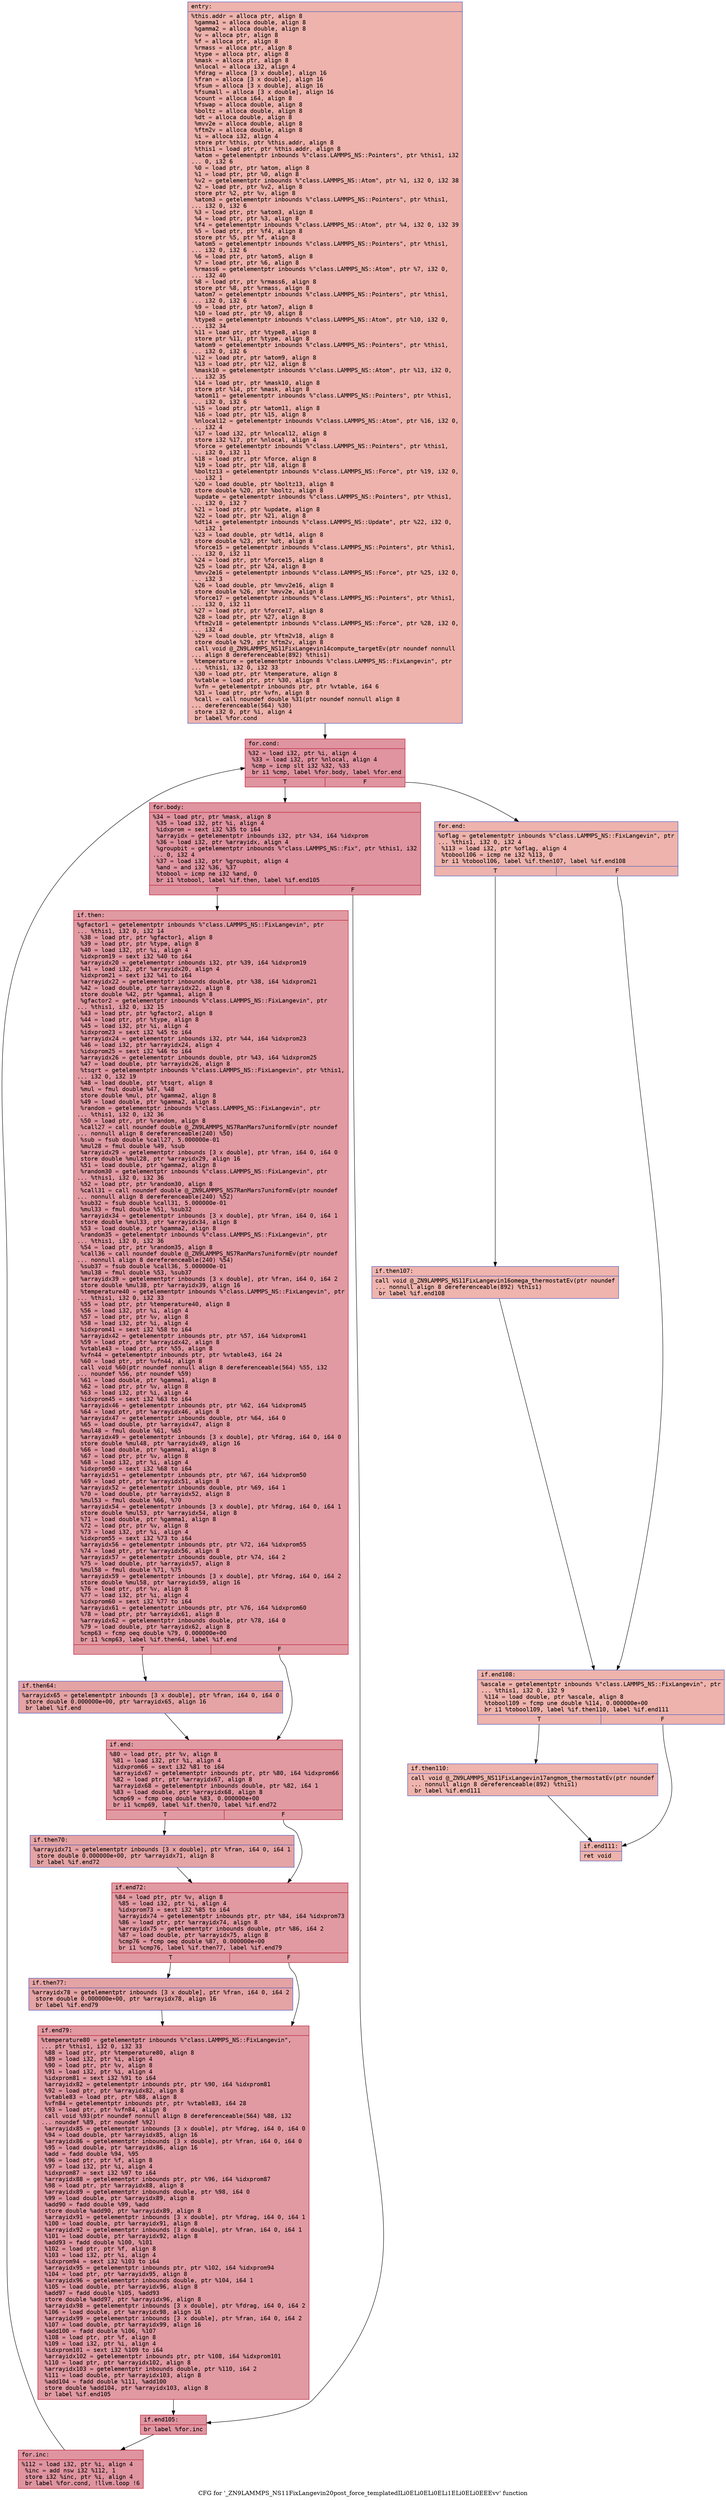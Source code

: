 digraph "CFG for '_ZN9LAMMPS_NS11FixLangevin20post_force_templatedILi0ELi0ELi0ELi1ELi0ELi0EEEvv' function" {
	label="CFG for '_ZN9LAMMPS_NS11FixLangevin20post_force_templatedILi0ELi0ELi0ELi1ELi0ELi0EEEvv' function";

	Node0x55e6b22e0e00 [shape=record,color="#3d50c3ff", style=filled, fillcolor="#d6524470" fontname="Courier",label="{entry:\l|  %this.addr = alloca ptr, align 8\l  %gamma1 = alloca double, align 8\l  %gamma2 = alloca double, align 8\l  %v = alloca ptr, align 8\l  %f = alloca ptr, align 8\l  %rmass = alloca ptr, align 8\l  %type = alloca ptr, align 8\l  %mask = alloca ptr, align 8\l  %nlocal = alloca i32, align 4\l  %fdrag = alloca [3 x double], align 16\l  %fran = alloca [3 x double], align 16\l  %fsum = alloca [3 x double], align 16\l  %fsumall = alloca [3 x double], align 16\l  %count = alloca i64, align 8\l  %fswap = alloca double, align 8\l  %boltz = alloca double, align 8\l  %dt = alloca double, align 8\l  %mvv2e = alloca double, align 8\l  %ftm2v = alloca double, align 8\l  %i = alloca i32, align 4\l  store ptr %this, ptr %this.addr, align 8\l  %this1 = load ptr, ptr %this.addr, align 8\l  %atom = getelementptr inbounds %\"class.LAMMPS_NS::Pointers\", ptr %this1, i32\l... 0, i32 6\l  %0 = load ptr, ptr %atom, align 8\l  %1 = load ptr, ptr %0, align 8\l  %v2 = getelementptr inbounds %\"class.LAMMPS_NS::Atom\", ptr %1, i32 0, i32 38\l  %2 = load ptr, ptr %v2, align 8\l  store ptr %2, ptr %v, align 8\l  %atom3 = getelementptr inbounds %\"class.LAMMPS_NS::Pointers\", ptr %this1,\l... i32 0, i32 6\l  %3 = load ptr, ptr %atom3, align 8\l  %4 = load ptr, ptr %3, align 8\l  %f4 = getelementptr inbounds %\"class.LAMMPS_NS::Atom\", ptr %4, i32 0, i32 39\l  %5 = load ptr, ptr %f4, align 8\l  store ptr %5, ptr %f, align 8\l  %atom5 = getelementptr inbounds %\"class.LAMMPS_NS::Pointers\", ptr %this1,\l... i32 0, i32 6\l  %6 = load ptr, ptr %atom5, align 8\l  %7 = load ptr, ptr %6, align 8\l  %rmass6 = getelementptr inbounds %\"class.LAMMPS_NS::Atom\", ptr %7, i32 0,\l... i32 40\l  %8 = load ptr, ptr %rmass6, align 8\l  store ptr %8, ptr %rmass, align 8\l  %atom7 = getelementptr inbounds %\"class.LAMMPS_NS::Pointers\", ptr %this1,\l... i32 0, i32 6\l  %9 = load ptr, ptr %atom7, align 8\l  %10 = load ptr, ptr %9, align 8\l  %type8 = getelementptr inbounds %\"class.LAMMPS_NS::Atom\", ptr %10, i32 0,\l... i32 34\l  %11 = load ptr, ptr %type8, align 8\l  store ptr %11, ptr %type, align 8\l  %atom9 = getelementptr inbounds %\"class.LAMMPS_NS::Pointers\", ptr %this1,\l... i32 0, i32 6\l  %12 = load ptr, ptr %atom9, align 8\l  %13 = load ptr, ptr %12, align 8\l  %mask10 = getelementptr inbounds %\"class.LAMMPS_NS::Atom\", ptr %13, i32 0,\l... i32 35\l  %14 = load ptr, ptr %mask10, align 8\l  store ptr %14, ptr %mask, align 8\l  %atom11 = getelementptr inbounds %\"class.LAMMPS_NS::Pointers\", ptr %this1,\l... i32 0, i32 6\l  %15 = load ptr, ptr %atom11, align 8\l  %16 = load ptr, ptr %15, align 8\l  %nlocal12 = getelementptr inbounds %\"class.LAMMPS_NS::Atom\", ptr %16, i32 0,\l... i32 4\l  %17 = load i32, ptr %nlocal12, align 8\l  store i32 %17, ptr %nlocal, align 4\l  %force = getelementptr inbounds %\"class.LAMMPS_NS::Pointers\", ptr %this1,\l... i32 0, i32 11\l  %18 = load ptr, ptr %force, align 8\l  %19 = load ptr, ptr %18, align 8\l  %boltz13 = getelementptr inbounds %\"class.LAMMPS_NS::Force\", ptr %19, i32 0,\l... i32 1\l  %20 = load double, ptr %boltz13, align 8\l  store double %20, ptr %boltz, align 8\l  %update = getelementptr inbounds %\"class.LAMMPS_NS::Pointers\", ptr %this1,\l... i32 0, i32 7\l  %21 = load ptr, ptr %update, align 8\l  %22 = load ptr, ptr %21, align 8\l  %dt14 = getelementptr inbounds %\"class.LAMMPS_NS::Update\", ptr %22, i32 0,\l... i32 1\l  %23 = load double, ptr %dt14, align 8\l  store double %23, ptr %dt, align 8\l  %force15 = getelementptr inbounds %\"class.LAMMPS_NS::Pointers\", ptr %this1,\l... i32 0, i32 11\l  %24 = load ptr, ptr %force15, align 8\l  %25 = load ptr, ptr %24, align 8\l  %mvv2e16 = getelementptr inbounds %\"class.LAMMPS_NS::Force\", ptr %25, i32 0,\l... i32 3\l  %26 = load double, ptr %mvv2e16, align 8\l  store double %26, ptr %mvv2e, align 8\l  %force17 = getelementptr inbounds %\"class.LAMMPS_NS::Pointers\", ptr %this1,\l... i32 0, i32 11\l  %27 = load ptr, ptr %force17, align 8\l  %28 = load ptr, ptr %27, align 8\l  %ftm2v18 = getelementptr inbounds %\"class.LAMMPS_NS::Force\", ptr %28, i32 0,\l... i32 4\l  %29 = load double, ptr %ftm2v18, align 8\l  store double %29, ptr %ftm2v, align 8\l  call void @_ZN9LAMMPS_NS11FixLangevin14compute_targetEv(ptr noundef nonnull\l... align 8 dereferenceable(892) %this1)\l  %temperature = getelementptr inbounds %\"class.LAMMPS_NS::FixLangevin\", ptr\l... %this1, i32 0, i32 33\l  %30 = load ptr, ptr %temperature, align 8\l  %vtable = load ptr, ptr %30, align 8\l  %vfn = getelementptr inbounds ptr, ptr %vtable, i64 6\l  %31 = load ptr, ptr %vfn, align 8\l  %call = call noundef double %31(ptr noundef nonnull align 8\l... dereferenceable(564) %30)\l  store i32 0, ptr %i, align 4\l  br label %for.cond\l}"];
	Node0x55e6b22e0e00 -> Node0x55e6b22ed970[tooltip="entry -> for.cond\nProbability 100.00%" ];
	Node0x55e6b22ed970 [shape=record,color="#b70d28ff", style=filled, fillcolor="#b70d2870" fontname="Courier",label="{for.cond:\l|  %32 = load i32, ptr %i, align 4\l  %33 = load i32, ptr %nlocal, align 4\l  %cmp = icmp slt i32 %32, %33\l  br i1 %cmp, label %for.body, label %for.end\l|{<s0>T|<s1>F}}"];
	Node0x55e6b22ed970:s0 -> Node0x55e6b22eadf0[tooltip="for.cond -> for.body\nProbability 96.88%" ];
	Node0x55e6b22ed970:s1 -> Node0x55e6b22eae70[tooltip="for.cond -> for.end\nProbability 3.12%" ];
	Node0x55e6b22eadf0 [shape=record,color="#b70d28ff", style=filled, fillcolor="#b70d2870" fontname="Courier",label="{for.body:\l|  %34 = load ptr, ptr %mask, align 8\l  %35 = load i32, ptr %i, align 4\l  %idxprom = sext i32 %35 to i64\l  %arrayidx = getelementptr inbounds i32, ptr %34, i64 %idxprom\l  %36 = load i32, ptr %arrayidx, align 4\l  %groupbit = getelementptr inbounds %\"class.LAMMPS_NS::Fix\", ptr %this1, i32\l... 0, i32 4\l  %37 = load i32, ptr %groupbit, align 4\l  %and = and i32 %36, %37\l  %tobool = icmp ne i32 %and, 0\l  br i1 %tobool, label %if.then, label %if.end105\l|{<s0>T|<s1>F}}"];
	Node0x55e6b22eadf0:s0 -> Node0x55e6b22ee670[tooltip="for.body -> if.then\nProbability 62.50%" ];
	Node0x55e6b22eadf0:s1 -> Node0x55e6b22ee6e0[tooltip="for.body -> if.end105\nProbability 37.50%" ];
	Node0x55e6b22ee670 [shape=record,color="#b70d28ff", style=filled, fillcolor="#bb1b2c70" fontname="Courier",label="{if.then:\l|  %gfactor1 = getelementptr inbounds %\"class.LAMMPS_NS::FixLangevin\", ptr\l... %this1, i32 0, i32 14\l  %38 = load ptr, ptr %gfactor1, align 8\l  %39 = load ptr, ptr %type, align 8\l  %40 = load i32, ptr %i, align 4\l  %idxprom19 = sext i32 %40 to i64\l  %arrayidx20 = getelementptr inbounds i32, ptr %39, i64 %idxprom19\l  %41 = load i32, ptr %arrayidx20, align 4\l  %idxprom21 = sext i32 %41 to i64\l  %arrayidx22 = getelementptr inbounds double, ptr %38, i64 %idxprom21\l  %42 = load double, ptr %arrayidx22, align 8\l  store double %42, ptr %gamma1, align 8\l  %gfactor2 = getelementptr inbounds %\"class.LAMMPS_NS::FixLangevin\", ptr\l... %this1, i32 0, i32 15\l  %43 = load ptr, ptr %gfactor2, align 8\l  %44 = load ptr, ptr %type, align 8\l  %45 = load i32, ptr %i, align 4\l  %idxprom23 = sext i32 %45 to i64\l  %arrayidx24 = getelementptr inbounds i32, ptr %44, i64 %idxprom23\l  %46 = load i32, ptr %arrayidx24, align 4\l  %idxprom25 = sext i32 %46 to i64\l  %arrayidx26 = getelementptr inbounds double, ptr %43, i64 %idxprom25\l  %47 = load double, ptr %arrayidx26, align 8\l  %tsqrt = getelementptr inbounds %\"class.LAMMPS_NS::FixLangevin\", ptr %this1,\l... i32 0, i32 19\l  %48 = load double, ptr %tsqrt, align 8\l  %mul = fmul double %47, %48\l  store double %mul, ptr %gamma2, align 8\l  %49 = load double, ptr %gamma2, align 8\l  %random = getelementptr inbounds %\"class.LAMMPS_NS::FixLangevin\", ptr\l... %this1, i32 0, i32 36\l  %50 = load ptr, ptr %random, align 8\l  %call27 = call noundef double @_ZN9LAMMPS_NS7RanMars7uniformEv(ptr noundef\l... nonnull align 8 dereferenceable(240) %50)\l  %sub = fsub double %call27, 5.000000e-01\l  %mul28 = fmul double %49, %sub\l  %arrayidx29 = getelementptr inbounds [3 x double], ptr %fran, i64 0, i64 0\l  store double %mul28, ptr %arrayidx29, align 16\l  %51 = load double, ptr %gamma2, align 8\l  %random30 = getelementptr inbounds %\"class.LAMMPS_NS::FixLangevin\", ptr\l... %this1, i32 0, i32 36\l  %52 = load ptr, ptr %random30, align 8\l  %call31 = call noundef double @_ZN9LAMMPS_NS7RanMars7uniformEv(ptr noundef\l... nonnull align 8 dereferenceable(240) %52)\l  %sub32 = fsub double %call31, 5.000000e-01\l  %mul33 = fmul double %51, %sub32\l  %arrayidx34 = getelementptr inbounds [3 x double], ptr %fran, i64 0, i64 1\l  store double %mul33, ptr %arrayidx34, align 8\l  %53 = load double, ptr %gamma2, align 8\l  %random35 = getelementptr inbounds %\"class.LAMMPS_NS::FixLangevin\", ptr\l... %this1, i32 0, i32 36\l  %54 = load ptr, ptr %random35, align 8\l  %call36 = call noundef double @_ZN9LAMMPS_NS7RanMars7uniformEv(ptr noundef\l... nonnull align 8 dereferenceable(240) %54)\l  %sub37 = fsub double %call36, 5.000000e-01\l  %mul38 = fmul double %53, %sub37\l  %arrayidx39 = getelementptr inbounds [3 x double], ptr %fran, i64 0, i64 2\l  store double %mul38, ptr %arrayidx39, align 16\l  %temperature40 = getelementptr inbounds %\"class.LAMMPS_NS::FixLangevin\", ptr\l... %this1, i32 0, i32 33\l  %55 = load ptr, ptr %temperature40, align 8\l  %56 = load i32, ptr %i, align 4\l  %57 = load ptr, ptr %v, align 8\l  %58 = load i32, ptr %i, align 4\l  %idxprom41 = sext i32 %58 to i64\l  %arrayidx42 = getelementptr inbounds ptr, ptr %57, i64 %idxprom41\l  %59 = load ptr, ptr %arrayidx42, align 8\l  %vtable43 = load ptr, ptr %55, align 8\l  %vfn44 = getelementptr inbounds ptr, ptr %vtable43, i64 24\l  %60 = load ptr, ptr %vfn44, align 8\l  call void %60(ptr noundef nonnull align 8 dereferenceable(564) %55, i32\l... noundef %56, ptr noundef %59)\l  %61 = load double, ptr %gamma1, align 8\l  %62 = load ptr, ptr %v, align 8\l  %63 = load i32, ptr %i, align 4\l  %idxprom45 = sext i32 %63 to i64\l  %arrayidx46 = getelementptr inbounds ptr, ptr %62, i64 %idxprom45\l  %64 = load ptr, ptr %arrayidx46, align 8\l  %arrayidx47 = getelementptr inbounds double, ptr %64, i64 0\l  %65 = load double, ptr %arrayidx47, align 8\l  %mul48 = fmul double %61, %65\l  %arrayidx49 = getelementptr inbounds [3 x double], ptr %fdrag, i64 0, i64 0\l  store double %mul48, ptr %arrayidx49, align 16\l  %66 = load double, ptr %gamma1, align 8\l  %67 = load ptr, ptr %v, align 8\l  %68 = load i32, ptr %i, align 4\l  %idxprom50 = sext i32 %68 to i64\l  %arrayidx51 = getelementptr inbounds ptr, ptr %67, i64 %idxprom50\l  %69 = load ptr, ptr %arrayidx51, align 8\l  %arrayidx52 = getelementptr inbounds double, ptr %69, i64 1\l  %70 = load double, ptr %arrayidx52, align 8\l  %mul53 = fmul double %66, %70\l  %arrayidx54 = getelementptr inbounds [3 x double], ptr %fdrag, i64 0, i64 1\l  store double %mul53, ptr %arrayidx54, align 8\l  %71 = load double, ptr %gamma1, align 8\l  %72 = load ptr, ptr %v, align 8\l  %73 = load i32, ptr %i, align 4\l  %idxprom55 = sext i32 %73 to i64\l  %arrayidx56 = getelementptr inbounds ptr, ptr %72, i64 %idxprom55\l  %74 = load ptr, ptr %arrayidx56, align 8\l  %arrayidx57 = getelementptr inbounds double, ptr %74, i64 2\l  %75 = load double, ptr %arrayidx57, align 8\l  %mul58 = fmul double %71, %75\l  %arrayidx59 = getelementptr inbounds [3 x double], ptr %fdrag, i64 0, i64 2\l  store double %mul58, ptr %arrayidx59, align 16\l  %76 = load ptr, ptr %v, align 8\l  %77 = load i32, ptr %i, align 4\l  %idxprom60 = sext i32 %77 to i64\l  %arrayidx61 = getelementptr inbounds ptr, ptr %76, i64 %idxprom60\l  %78 = load ptr, ptr %arrayidx61, align 8\l  %arrayidx62 = getelementptr inbounds double, ptr %78, i64 0\l  %79 = load double, ptr %arrayidx62, align 8\l  %cmp63 = fcmp oeq double %79, 0.000000e+00\l  br i1 %cmp63, label %if.then64, label %if.end\l|{<s0>T|<s1>F}}"];
	Node0x55e6b22ee670:s0 -> Node0x55e6b22f38f0[tooltip="if.then -> if.then64\nProbability 62.50%" ];
	Node0x55e6b22ee670:s1 -> Node0x55e6b22f3970[tooltip="if.then -> if.end\nProbability 37.50%" ];
	Node0x55e6b22f38f0 [shape=record,color="#3d50c3ff", style=filled, fillcolor="#c32e3170" fontname="Courier",label="{if.then64:\l|  %arrayidx65 = getelementptr inbounds [3 x double], ptr %fran, i64 0, i64 0\l  store double 0.000000e+00, ptr %arrayidx65, align 16\l  br label %if.end\l}"];
	Node0x55e6b22f38f0 -> Node0x55e6b22f3970[tooltip="if.then64 -> if.end\nProbability 100.00%" ];
	Node0x55e6b22f3970 [shape=record,color="#b70d28ff", style=filled, fillcolor="#bb1b2c70" fontname="Courier",label="{if.end:\l|  %80 = load ptr, ptr %v, align 8\l  %81 = load i32, ptr %i, align 4\l  %idxprom66 = sext i32 %81 to i64\l  %arrayidx67 = getelementptr inbounds ptr, ptr %80, i64 %idxprom66\l  %82 = load ptr, ptr %arrayidx67, align 8\l  %arrayidx68 = getelementptr inbounds double, ptr %82, i64 1\l  %83 = load double, ptr %arrayidx68, align 8\l  %cmp69 = fcmp oeq double %83, 0.000000e+00\l  br i1 %cmp69, label %if.then70, label %if.end72\l|{<s0>T|<s1>F}}"];
	Node0x55e6b22f3970:s0 -> Node0x55e6b22f4180[tooltip="if.end -> if.then70\nProbability 62.50%" ];
	Node0x55e6b22f3970:s1 -> Node0x55e6b22f4200[tooltip="if.end -> if.end72\nProbability 37.50%" ];
	Node0x55e6b22f4180 [shape=record,color="#3d50c3ff", style=filled, fillcolor="#c32e3170" fontname="Courier",label="{if.then70:\l|  %arrayidx71 = getelementptr inbounds [3 x double], ptr %fran, i64 0, i64 1\l  store double 0.000000e+00, ptr %arrayidx71, align 8\l  br label %if.end72\l}"];
	Node0x55e6b22f4180 -> Node0x55e6b22f4200[tooltip="if.then70 -> if.end72\nProbability 100.00%" ];
	Node0x55e6b22f4200 [shape=record,color="#b70d28ff", style=filled, fillcolor="#bb1b2c70" fontname="Courier",label="{if.end72:\l|  %84 = load ptr, ptr %v, align 8\l  %85 = load i32, ptr %i, align 4\l  %idxprom73 = sext i32 %85 to i64\l  %arrayidx74 = getelementptr inbounds ptr, ptr %84, i64 %idxprom73\l  %86 = load ptr, ptr %arrayidx74, align 8\l  %arrayidx75 = getelementptr inbounds double, ptr %86, i64 2\l  %87 = load double, ptr %arrayidx75, align 8\l  %cmp76 = fcmp oeq double %87, 0.000000e+00\l  br i1 %cmp76, label %if.then77, label %if.end79\l|{<s0>T|<s1>F}}"];
	Node0x55e6b22f4200:s0 -> Node0x55e6b22f4a20[tooltip="if.end72 -> if.then77\nProbability 62.50%" ];
	Node0x55e6b22f4200:s1 -> Node0x55e6b22f4aa0[tooltip="if.end72 -> if.end79\nProbability 37.50%" ];
	Node0x55e6b22f4a20 [shape=record,color="#3d50c3ff", style=filled, fillcolor="#c32e3170" fontname="Courier",label="{if.then77:\l|  %arrayidx78 = getelementptr inbounds [3 x double], ptr %fran, i64 0, i64 2\l  store double 0.000000e+00, ptr %arrayidx78, align 16\l  br label %if.end79\l}"];
	Node0x55e6b22f4a20 -> Node0x55e6b22f4aa0[tooltip="if.then77 -> if.end79\nProbability 100.00%" ];
	Node0x55e6b22f4aa0 [shape=record,color="#b70d28ff", style=filled, fillcolor="#bb1b2c70" fontname="Courier",label="{if.end79:\l|  %temperature80 = getelementptr inbounds %\"class.LAMMPS_NS::FixLangevin\",\l... ptr %this1, i32 0, i32 33\l  %88 = load ptr, ptr %temperature80, align 8\l  %89 = load i32, ptr %i, align 4\l  %90 = load ptr, ptr %v, align 8\l  %91 = load i32, ptr %i, align 4\l  %idxprom81 = sext i32 %91 to i64\l  %arrayidx82 = getelementptr inbounds ptr, ptr %90, i64 %idxprom81\l  %92 = load ptr, ptr %arrayidx82, align 8\l  %vtable83 = load ptr, ptr %88, align 8\l  %vfn84 = getelementptr inbounds ptr, ptr %vtable83, i64 28\l  %93 = load ptr, ptr %vfn84, align 8\l  call void %93(ptr noundef nonnull align 8 dereferenceable(564) %88, i32\l... noundef %89, ptr noundef %92)\l  %arrayidx85 = getelementptr inbounds [3 x double], ptr %fdrag, i64 0, i64 0\l  %94 = load double, ptr %arrayidx85, align 16\l  %arrayidx86 = getelementptr inbounds [3 x double], ptr %fran, i64 0, i64 0\l  %95 = load double, ptr %arrayidx86, align 16\l  %add = fadd double %94, %95\l  %96 = load ptr, ptr %f, align 8\l  %97 = load i32, ptr %i, align 4\l  %idxprom87 = sext i32 %97 to i64\l  %arrayidx88 = getelementptr inbounds ptr, ptr %96, i64 %idxprom87\l  %98 = load ptr, ptr %arrayidx88, align 8\l  %arrayidx89 = getelementptr inbounds double, ptr %98, i64 0\l  %99 = load double, ptr %arrayidx89, align 8\l  %add90 = fadd double %99, %add\l  store double %add90, ptr %arrayidx89, align 8\l  %arrayidx91 = getelementptr inbounds [3 x double], ptr %fdrag, i64 0, i64 1\l  %100 = load double, ptr %arrayidx91, align 8\l  %arrayidx92 = getelementptr inbounds [3 x double], ptr %fran, i64 0, i64 1\l  %101 = load double, ptr %arrayidx92, align 8\l  %add93 = fadd double %100, %101\l  %102 = load ptr, ptr %f, align 8\l  %103 = load i32, ptr %i, align 4\l  %idxprom94 = sext i32 %103 to i64\l  %arrayidx95 = getelementptr inbounds ptr, ptr %102, i64 %idxprom94\l  %104 = load ptr, ptr %arrayidx95, align 8\l  %arrayidx96 = getelementptr inbounds double, ptr %104, i64 1\l  %105 = load double, ptr %arrayidx96, align 8\l  %add97 = fadd double %105, %add93\l  store double %add97, ptr %arrayidx96, align 8\l  %arrayidx98 = getelementptr inbounds [3 x double], ptr %fdrag, i64 0, i64 2\l  %106 = load double, ptr %arrayidx98, align 16\l  %arrayidx99 = getelementptr inbounds [3 x double], ptr %fran, i64 0, i64 2\l  %107 = load double, ptr %arrayidx99, align 16\l  %add100 = fadd double %106, %107\l  %108 = load ptr, ptr %f, align 8\l  %109 = load i32, ptr %i, align 4\l  %idxprom101 = sext i32 %109 to i64\l  %arrayidx102 = getelementptr inbounds ptr, ptr %108, i64 %idxprom101\l  %110 = load ptr, ptr %arrayidx102, align 8\l  %arrayidx103 = getelementptr inbounds double, ptr %110, i64 2\l  %111 = load double, ptr %arrayidx103, align 8\l  %add104 = fadd double %111, %add100\l  store double %add104, ptr %arrayidx103, align 8\l  br label %if.end105\l}"];
	Node0x55e6b22f4aa0 -> Node0x55e6b22ee6e0[tooltip="if.end79 -> if.end105\nProbability 100.00%" ];
	Node0x55e6b22ee6e0 [shape=record,color="#b70d28ff", style=filled, fillcolor="#b70d2870" fontname="Courier",label="{if.end105:\l|  br label %for.inc\l}"];
	Node0x55e6b22ee6e0 -> Node0x55e6b22f78c0[tooltip="if.end105 -> for.inc\nProbability 100.00%" ];
	Node0x55e6b22f78c0 [shape=record,color="#b70d28ff", style=filled, fillcolor="#b70d2870" fontname="Courier",label="{for.inc:\l|  %112 = load i32, ptr %i, align 4\l  %inc = add nsw i32 %112, 1\l  store i32 %inc, ptr %i, align 4\l  br label %for.cond, !llvm.loop !6\l}"];
	Node0x55e6b22f78c0 -> Node0x55e6b22ed970[tooltip="for.inc -> for.cond\nProbability 100.00%" ];
	Node0x55e6b22eae70 [shape=record,color="#3d50c3ff", style=filled, fillcolor="#d6524470" fontname="Courier",label="{for.end:\l|  %oflag = getelementptr inbounds %\"class.LAMMPS_NS::FixLangevin\", ptr\l... %this1, i32 0, i32 4\l  %113 = load i32, ptr %oflag, align 4\l  %tobool106 = icmp ne i32 %113, 0\l  br i1 %tobool106, label %if.then107, label %if.end108\l|{<s0>T|<s1>F}}"];
	Node0x55e6b22eae70:s0 -> Node0x55e6b22f7ed0[tooltip="for.end -> if.then107\nProbability 62.50%" ];
	Node0x55e6b22eae70:s1 -> Node0x55e6b22f7f50[tooltip="for.end -> if.end108\nProbability 37.50%" ];
	Node0x55e6b22f7ed0 [shape=record,color="#3d50c3ff", style=filled, fillcolor="#d8564670" fontname="Courier",label="{if.then107:\l|  call void @_ZN9LAMMPS_NS11FixLangevin16omega_thermostatEv(ptr noundef\l... nonnull align 8 dereferenceable(892) %this1)\l  br label %if.end108\l}"];
	Node0x55e6b22f7ed0 -> Node0x55e6b22f7f50[tooltip="if.then107 -> if.end108\nProbability 100.00%" ];
	Node0x55e6b22f7f50 [shape=record,color="#3d50c3ff", style=filled, fillcolor="#d6524470" fontname="Courier",label="{if.end108:\l|  %ascale = getelementptr inbounds %\"class.LAMMPS_NS::FixLangevin\", ptr\l... %this1, i32 0, i32 9\l  %114 = load double, ptr %ascale, align 8\l  %tobool109 = fcmp une double %114, 0.000000e+00\l  br i1 %tobool109, label %if.then110, label %if.end111\l|{<s0>T|<s1>F}}"];
	Node0x55e6b22f7f50:s0 -> Node0x55e6b22f8480[tooltip="if.end108 -> if.then110\nProbability 62.50%" ];
	Node0x55e6b22f7f50:s1 -> Node0x55e6b22f8500[tooltip="if.end108 -> if.end111\nProbability 37.50%" ];
	Node0x55e6b22f8480 [shape=record,color="#3d50c3ff", style=filled, fillcolor="#d8564670" fontname="Courier",label="{if.then110:\l|  call void @_ZN9LAMMPS_NS11FixLangevin17angmom_thermostatEv(ptr noundef\l... nonnull align 8 dereferenceable(892) %this1)\l  br label %if.end111\l}"];
	Node0x55e6b22f8480 -> Node0x55e6b22f8500[tooltip="if.then110 -> if.end111\nProbability 100.00%" ];
	Node0x55e6b22f8500 [shape=record,color="#3d50c3ff", style=filled, fillcolor="#d6524470" fontname="Courier",label="{if.end111:\l|  ret void\l}"];
}
